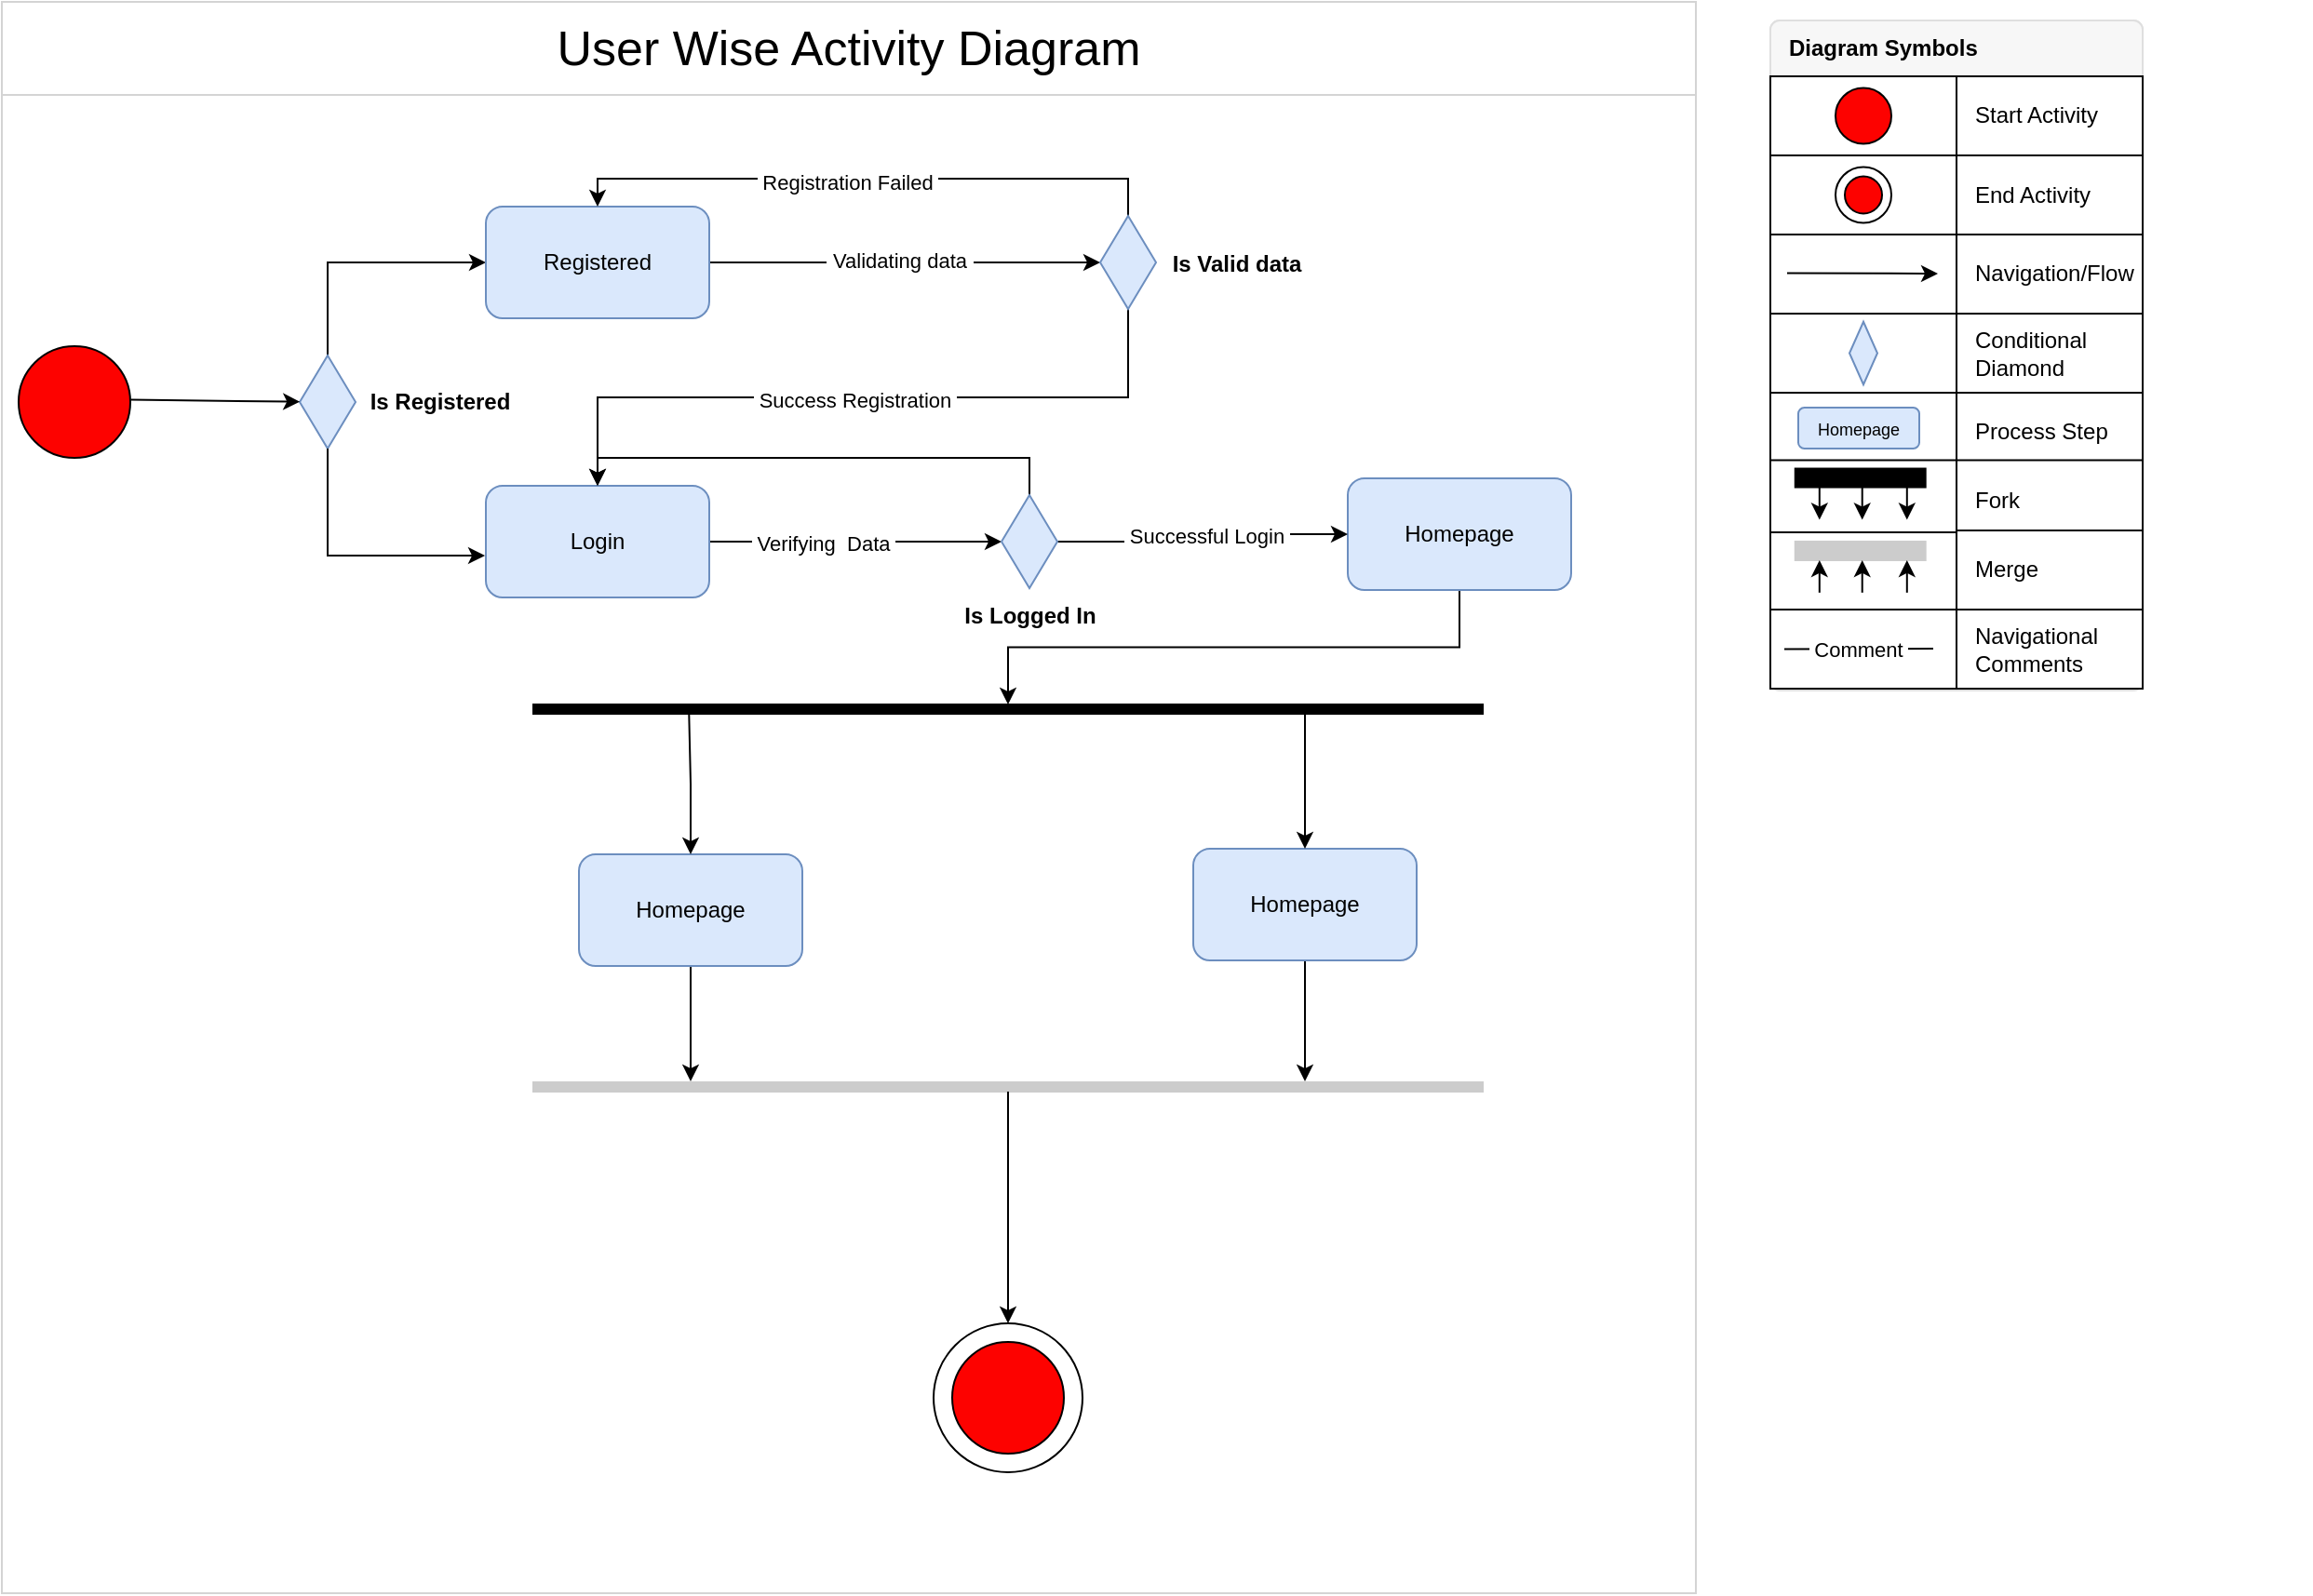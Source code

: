 <mxfile version="23.1.7" type="device">
  <diagram name="Page-1" id="c7558073-3199-34d8-9f00-42111426c3f3">
    <mxGraphModel dx="5967" dy="1823" grid="1" gridSize="10" guides="1" tooltips="1" connect="1" arrows="1" fold="1" page="1" pageScale="1" pageWidth="826" pageHeight="1169" background="none" math="0" shadow="0">
      <root>
        <mxCell id="0" />
        <mxCell id="1" parent="0" />
        <mxCell id="tN1LSsSEP52HRlPs5uld-96" value="&lt;font style=&quot;font-size: 26px;&quot;&gt;User Wise Activity Diagram&lt;/font&gt;" style="swimlane;whiteSpace=wrap;html=1;startSize=50;fontStyle=0;fillColor=#FFFFFF;strokeColor=#d4d4d4;strokeWidth=1;" vertex="1" parent="1">
          <mxGeometry x="-2390" y="190" width="910" height="855" as="geometry" />
        </mxCell>
        <mxCell id="tN1LSsSEP52HRlPs5uld-97" value="" style="ellipse;whiteSpace=wrap;html=1;aspect=fixed;fillColor=#fd0200;" vertex="1" parent="tN1LSsSEP52HRlPs5uld-96">
          <mxGeometry x="9" y="185" width="60" height="60" as="geometry" />
        </mxCell>
        <mxCell id="tN1LSsSEP52HRlPs5uld-98" style="edgeStyle=orthogonalEdgeStyle;rounded=0;orthogonalLoop=1;jettySize=auto;html=1;exitX=0.5;exitY=0;exitDx=0;exitDy=0;entryX=0;entryY=0.5;entryDx=0;entryDy=0;" edge="1" parent="tN1LSsSEP52HRlPs5uld-96" source="tN1LSsSEP52HRlPs5uld-99" target="tN1LSsSEP52HRlPs5uld-103">
          <mxGeometry relative="1" as="geometry" />
        </mxCell>
        <mxCell id="tN1LSsSEP52HRlPs5uld-99" value="" style="rhombus;whiteSpace=wrap;html=1;fillColor=#dae8fc;strokeColor=#6c8ebf;" vertex="1" parent="tN1LSsSEP52HRlPs5uld-96">
          <mxGeometry x="160" y="190" width="30" height="50" as="geometry" />
        </mxCell>
        <mxCell id="tN1LSsSEP52HRlPs5uld-100" value="" style="endArrow=classic;html=1;rounded=0;exitX=1.003;exitY=0.48;exitDx=0;exitDy=0;exitPerimeter=0;" edge="1" parent="tN1LSsSEP52HRlPs5uld-96" target="tN1LSsSEP52HRlPs5uld-99" source="tN1LSsSEP52HRlPs5uld-97">
          <mxGeometry width="50" height="50" relative="1" as="geometry">
            <mxPoint x="70" y="214" as="sourcePoint" />
            <mxPoint x="220" y="375" as="targetPoint" />
          </mxGeometry>
        </mxCell>
        <mxCell id="tN1LSsSEP52HRlPs5uld-101" style="edgeStyle=orthogonalEdgeStyle;rounded=0;orthogonalLoop=1;jettySize=auto;html=1;exitX=1;exitY=0.5;exitDx=0;exitDy=0;entryX=0;entryY=0.5;entryDx=0;entryDy=0;" edge="1" parent="tN1LSsSEP52HRlPs5uld-96" source="tN1LSsSEP52HRlPs5uld-103" target="tN1LSsSEP52HRlPs5uld-111">
          <mxGeometry relative="1" as="geometry" />
        </mxCell>
        <mxCell id="tN1LSsSEP52HRlPs5uld-102" value="&amp;nbsp;Validating data&amp;nbsp;" style="edgeLabel;html=1;align=center;verticalAlign=middle;resizable=0;points=[];" vertex="1" connectable="0" parent="tN1LSsSEP52HRlPs5uld-101">
          <mxGeometry x="-0.028" y="1" relative="1" as="geometry">
            <mxPoint as="offset" />
          </mxGeometry>
        </mxCell>
        <mxCell id="tN1LSsSEP52HRlPs5uld-103" value="Registered" style="rounded=1;whiteSpace=wrap;html=1;fillColor=#dae8fc;strokeColor=#6c8ebf;" vertex="1" parent="tN1LSsSEP52HRlPs5uld-96">
          <mxGeometry x="260" y="110" width="120" height="60" as="geometry" />
        </mxCell>
        <mxCell id="tN1LSsSEP52HRlPs5uld-104" style="edgeStyle=orthogonalEdgeStyle;rounded=0;orthogonalLoop=1;jettySize=auto;html=1;entryX=0;entryY=0.5;entryDx=0;entryDy=0;" edge="1" parent="tN1LSsSEP52HRlPs5uld-96" source="tN1LSsSEP52HRlPs5uld-106" target="tN1LSsSEP52HRlPs5uld-121">
          <mxGeometry relative="1" as="geometry" />
        </mxCell>
        <mxCell id="tN1LSsSEP52HRlPs5uld-105" value="&amp;nbsp;Verifying&amp;nbsp; Data&amp;nbsp;" style="edgeLabel;html=1;align=center;verticalAlign=middle;resizable=0;points=[];" vertex="1" connectable="0" parent="tN1LSsSEP52HRlPs5uld-104">
          <mxGeometry x="-0.231" y="-1" relative="1" as="geometry">
            <mxPoint as="offset" />
          </mxGeometry>
        </mxCell>
        <mxCell id="tN1LSsSEP52HRlPs5uld-106" value="Login" style="rounded=1;whiteSpace=wrap;html=1;fillColor=#dae8fc;strokeColor=#6c8ebf;" vertex="1" parent="tN1LSsSEP52HRlPs5uld-96">
          <mxGeometry x="260" y="260" width="120" height="60" as="geometry" />
        </mxCell>
        <mxCell id="tN1LSsSEP52HRlPs5uld-107" style="edgeStyle=orthogonalEdgeStyle;rounded=0;orthogonalLoop=1;jettySize=auto;html=1;exitX=0.5;exitY=0;exitDx=0;exitDy=0;entryX=0.5;entryY=0;entryDx=0;entryDy=0;" edge="1" parent="tN1LSsSEP52HRlPs5uld-96" source="tN1LSsSEP52HRlPs5uld-111" target="tN1LSsSEP52HRlPs5uld-103">
          <mxGeometry relative="1" as="geometry" />
        </mxCell>
        <mxCell id="tN1LSsSEP52HRlPs5uld-108" value="&amp;nbsp;Registration Failed&amp;nbsp;" style="edgeLabel;html=1;align=center;verticalAlign=middle;resizable=0;points=[];" vertex="1" connectable="0" parent="tN1LSsSEP52HRlPs5uld-107">
          <mxGeometry x="0.068" y="2" relative="1" as="geometry">
            <mxPoint as="offset" />
          </mxGeometry>
        </mxCell>
        <mxCell id="tN1LSsSEP52HRlPs5uld-109" style="edgeStyle=orthogonalEdgeStyle;rounded=0;orthogonalLoop=1;jettySize=auto;html=1;exitX=0.5;exitY=1;exitDx=0;exitDy=0;entryX=0.5;entryY=0;entryDx=0;entryDy=0;" edge="1" parent="tN1LSsSEP52HRlPs5uld-96" source="tN1LSsSEP52HRlPs5uld-111" target="tN1LSsSEP52HRlPs5uld-106">
          <mxGeometry relative="1" as="geometry" />
        </mxCell>
        <mxCell id="tN1LSsSEP52HRlPs5uld-110" value="&amp;nbsp;Success Registration&amp;nbsp;" style="edgeLabel;html=1;align=center;verticalAlign=middle;resizable=0;points=[];" vertex="1" connectable="0" parent="tN1LSsSEP52HRlPs5uld-109">
          <mxGeometry x="0.026" y="1" relative="1" as="geometry">
            <mxPoint as="offset" />
          </mxGeometry>
        </mxCell>
        <mxCell id="tN1LSsSEP52HRlPs5uld-111" value="" style="rhombus;whiteSpace=wrap;html=1;fillColor=#dae8fc;strokeColor=#6c8ebf;" vertex="1" parent="tN1LSsSEP52HRlPs5uld-96">
          <mxGeometry x="590" y="115" width="30" height="50" as="geometry" />
        </mxCell>
        <mxCell id="tN1LSsSEP52HRlPs5uld-112" value="&lt;b&gt;Is Registered&lt;/b&gt;" style="text;html=1;align=center;verticalAlign=middle;resizable=0;points=[];autosize=1;strokeColor=none;fillColor=none;" vertex="1" parent="tN1LSsSEP52HRlPs5uld-96">
          <mxGeometry x="185" y="200" width="100" height="30" as="geometry" />
        </mxCell>
        <mxCell id="tN1LSsSEP52HRlPs5uld-113" style="edgeStyle=orthogonalEdgeStyle;rounded=0;orthogonalLoop=1;jettySize=auto;html=1;entryX=-0.004;entryY=0.625;entryDx=0;entryDy=0;entryPerimeter=0;exitX=0.5;exitY=1;exitDx=0;exitDy=0;" edge="1" parent="tN1LSsSEP52HRlPs5uld-96" source="tN1LSsSEP52HRlPs5uld-99" target="tN1LSsSEP52HRlPs5uld-106">
          <mxGeometry relative="1" as="geometry" />
        </mxCell>
        <mxCell id="tN1LSsSEP52HRlPs5uld-114" value="&lt;b&gt;Is Valid data&lt;/b&gt;" style="text;html=1;align=center;verticalAlign=middle;resizable=0;points=[];autosize=1;strokeColor=none;fillColor=none;" vertex="1" parent="tN1LSsSEP52HRlPs5uld-96">
          <mxGeometry x="618" y="126" width="90" height="30" as="geometry" />
        </mxCell>
        <mxCell id="tN1LSsSEP52HRlPs5uld-115" value="" style="edgeStyle=orthogonalEdgeStyle;rounded=0;orthogonalLoop=1;jettySize=auto;html=1;" edge="1" parent="tN1LSsSEP52HRlPs5uld-96" source="tN1LSsSEP52HRlPs5uld-116" target="tN1LSsSEP52HRlPs5uld-122">
          <mxGeometry relative="1" as="geometry" />
        </mxCell>
        <mxCell id="tN1LSsSEP52HRlPs5uld-116" value="Homepage" style="rounded=1;whiteSpace=wrap;html=1;fillColor=#dae8fc;strokeColor=#6c8ebf;" vertex="1" parent="tN1LSsSEP52HRlPs5uld-96">
          <mxGeometry x="723" y="256" width="120" height="60" as="geometry" />
        </mxCell>
        <mxCell id="tN1LSsSEP52HRlPs5uld-117" style="edgeStyle=orthogonalEdgeStyle;rounded=0;orthogonalLoop=1;jettySize=auto;html=1;exitX=1;exitY=0.5;exitDx=0;exitDy=0;entryX=0;entryY=0.5;entryDx=0;entryDy=0;" edge="1" parent="tN1LSsSEP52HRlPs5uld-96" source="tN1LSsSEP52HRlPs5uld-121" target="tN1LSsSEP52HRlPs5uld-116">
          <mxGeometry relative="1" as="geometry" />
        </mxCell>
        <mxCell id="tN1LSsSEP52HRlPs5uld-118" value="&lt;p style=&quot;border: 0px solid rgb(227, 227, 227); box-sizing: border-box; --tw-border-spacing-x: 0; --tw-border-spacing-y: 0; --tw-translate-x: 0; --tw-translate-y: 0; --tw-rotate: 0; --tw-skew-x: 0; --tw-skew-y: 0; --tw-scale-x: 1; --tw-scale-y: 1; --tw-pan-x: ; --tw-pan-y: ; --tw-pinch-zoom: ; --tw-scroll-snap-strictness: proximity; --tw-gradient-from-position: ; --tw-gradient-via-position: ; --tw-gradient-to-position: ; --tw-ordinal: ; --tw-slashed-zero: ; --tw-numeric-figure: ; --tw-numeric-spacing: ; --tw-numeric-fraction: ; --tw-ring-inset: ; --tw-ring-offset-width: 0px; --tw-ring-offset-color: #fff; --tw-ring-color: rgba(69,89,164,.5); --tw-ring-offset-shadow: 0 0 transparent; --tw-ring-shadow: 0 0 transparent; --tw-shadow: 0 0 transparent; --tw-shadow-colored: 0 0 transparent; --tw-blur: ; --tw-brightness: ; --tw-contrast: ; --tw-grayscale: ; --tw-hue-rotate: ; --tw-invert: ; --tw-saturate: ; --tw-sepia: ; --tw-drop-shadow: ; --tw-backdrop-blur: ; --tw-backdrop-brightness: ; --tw-backdrop-contrast: ; --tw-backdrop-grayscale: ; --tw-backdrop-hue-rotate: ; --tw-backdrop-invert: ; --tw-backdrop-opacity: ; --tw-backdrop-saturate: ; --tw-backdrop-sepia: ; margin: 1.25em 0px; color: rgb(13, 13, 13); font-family: Söhne, ui-sans-serif, system-ui, -apple-system, &amp;quot;Segoe UI&amp;quot;, Roboto, Ubuntu, Cantarell, &amp;quot;Noto Sans&amp;quot;, sans-serif, &amp;quot;Helvetica Neue&amp;quot;, Arial, &amp;quot;Apple Color Emoji&amp;quot;, &amp;quot;Segoe UI Emoji&amp;quot;, &amp;quot;Segoe UI Symbol&amp;quot;, &amp;quot;Noto Color Emoji&amp;quot;; font-size: 16px; text-align: start;&quot;&gt;&lt;br&gt;&lt;/p&gt;" style="edgeLabel;html=1;align=center;verticalAlign=middle;resizable=0;points=[];" vertex="1" connectable="0" parent="tN1LSsSEP52HRlPs5uld-117">
          <mxGeometry x="-0.289" y="1" relative="1" as="geometry">
            <mxPoint x="-31" y="11" as="offset" />
          </mxGeometry>
        </mxCell>
        <mxCell id="tN1LSsSEP52HRlPs5uld-119" value="&amp;nbsp;Successful Login&amp;nbsp;" style="edgeLabel;html=1;align=center;verticalAlign=middle;resizable=0;points=[];" vertex="1" connectable="0" parent="tN1LSsSEP52HRlPs5uld-117">
          <mxGeometry x="0.012" y="-2" relative="1" as="geometry">
            <mxPoint as="offset" />
          </mxGeometry>
        </mxCell>
        <mxCell id="tN1LSsSEP52HRlPs5uld-120" style="edgeStyle=orthogonalEdgeStyle;rounded=0;orthogonalLoop=1;jettySize=auto;html=1;exitX=0.5;exitY=0;exitDx=0;exitDy=0;entryX=0.5;entryY=0;entryDx=0;entryDy=0;" edge="1" parent="tN1LSsSEP52HRlPs5uld-96" source="tN1LSsSEP52HRlPs5uld-121" target="tN1LSsSEP52HRlPs5uld-106">
          <mxGeometry relative="1" as="geometry" />
        </mxCell>
        <mxCell id="tN1LSsSEP52HRlPs5uld-121" value="" style="rhombus;whiteSpace=wrap;html=1;fillColor=#dae8fc;strokeColor=#6c8ebf;" vertex="1" parent="tN1LSsSEP52HRlPs5uld-96">
          <mxGeometry x="537" y="265" width="30" height="50" as="geometry" />
        </mxCell>
        <mxCell id="tN1LSsSEP52HRlPs5uld-122" value="" style="html=1;points=[];perimeter=orthogonalPerimeter;fillColor=strokeColor;rotation=90;" vertex="1" parent="tN1LSsSEP52HRlPs5uld-96">
          <mxGeometry x="538" y="125" width="5" height="510" as="geometry" />
        </mxCell>
        <mxCell id="tN1LSsSEP52HRlPs5uld-123" value="" style="html=1;points=[];perimeter=orthogonalPerimeter;fillColor=#CCCCCC;rotation=90;strokeColor=#CCCCCC;strokeWidth=1;" vertex="1" parent="tN1LSsSEP52HRlPs5uld-96">
          <mxGeometry x="538" y="328" width="5" height="510" as="geometry" />
        </mxCell>
        <mxCell id="tN1LSsSEP52HRlPs5uld-124" style="edgeStyle=orthogonalEdgeStyle;rounded=0;orthogonalLoop=1;jettySize=auto;html=1;" edge="1" parent="tN1LSsSEP52HRlPs5uld-96" source="tN1LSsSEP52HRlPs5uld-125">
          <mxGeometry relative="1" as="geometry">
            <mxPoint x="370" y="580" as="targetPoint" />
          </mxGeometry>
        </mxCell>
        <mxCell id="tN1LSsSEP52HRlPs5uld-125" value="Homepage" style="rounded=1;whiteSpace=wrap;html=1;fillColor=#dae8fc;strokeColor=#6c8ebf;" vertex="1" parent="tN1LSsSEP52HRlPs5uld-96">
          <mxGeometry x="310" y="458" width="120" height="60" as="geometry" />
        </mxCell>
        <mxCell id="tN1LSsSEP52HRlPs5uld-126" style="edgeStyle=orthogonalEdgeStyle;rounded=0;orthogonalLoop=1;jettySize=auto;html=1;" edge="1" parent="tN1LSsSEP52HRlPs5uld-96" source="tN1LSsSEP52HRlPs5uld-127">
          <mxGeometry relative="1" as="geometry">
            <mxPoint x="700" y="580" as="targetPoint" />
          </mxGeometry>
        </mxCell>
        <mxCell id="tN1LSsSEP52HRlPs5uld-127" value="Homepage" style="rounded=1;whiteSpace=wrap;html=1;fillColor=#dae8fc;strokeColor=#6c8ebf;" vertex="1" parent="tN1LSsSEP52HRlPs5uld-96">
          <mxGeometry x="640" y="455" width="120" height="60" as="geometry" />
        </mxCell>
        <mxCell id="tN1LSsSEP52HRlPs5uld-128" style="edgeStyle=orthogonalEdgeStyle;rounded=0;orthogonalLoop=1;jettySize=auto;html=1;entryX=1.067;entryY=0.836;entryDx=0;entryDy=0;entryPerimeter=0;startArrow=classic;startFill=1;endArrow=none;endFill=0;" edge="1" parent="tN1LSsSEP52HRlPs5uld-96" source="tN1LSsSEP52HRlPs5uld-125" target="tN1LSsSEP52HRlPs5uld-122">
          <mxGeometry relative="1" as="geometry" />
        </mxCell>
        <mxCell id="tN1LSsSEP52HRlPs5uld-129" style="edgeStyle=orthogonalEdgeStyle;rounded=0;orthogonalLoop=1;jettySize=auto;html=1;entryX=0.956;entryY=0.19;entryDx=0;entryDy=0;entryPerimeter=0;startArrow=classic;startFill=1;endArrow=none;endFill=0;" edge="1" parent="tN1LSsSEP52HRlPs5uld-96" source="tN1LSsSEP52HRlPs5uld-127" target="tN1LSsSEP52HRlPs5uld-122">
          <mxGeometry relative="1" as="geometry">
            <Array as="points">
              <mxPoint x="700" y="382" />
            </Array>
          </mxGeometry>
        </mxCell>
        <mxCell id="tN1LSsSEP52HRlPs5uld-130" value="" style="ellipse;whiteSpace=wrap;html=1;fillColor=#FFFFFF;strokeColor=#000000;strokeWidth=1;" vertex="1" parent="tN1LSsSEP52HRlPs5uld-96">
          <mxGeometry x="500.5" y="710" width="80" height="80" as="geometry" />
        </mxCell>
        <mxCell id="tN1LSsSEP52HRlPs5uld-131" value="" style="edgeStyle=orthogonalEdgeStyle;rounded=0;orthogonalLoop=1;jettySize=auto;html=1;" edge="1" parent="tN1LSsSEP52HRlPs5uld-96" source="tN1LSsSEP52HRlPs5uld-123" target="tN1LSsSEP52HRlPs5uld-130">
          <mxGeometry relative="1" as="geometry" />
        </mxCell>
        <mxCell id="tN1LSsSEP52HRlPs5uld-132" value="" style="ellipse;whiteSpace=wrap;html=1;aspect=fixed;fillColor=#fd0200;" vertex="1" parent="tN1LSsSEP52HRlPs5uld-96">
          <mxGeometry x="510.5" y="720" width="60" height="60" as="geometry" />
        </mxCell>
        <mxCell id="tN1LSsSEP52HRlPs5uld-235" value="&lt;b style=&quot;border-color: var(--border-color);&quot;&gt;Is&amp;nbsp;Logged&amp;nbsp;In&lt;/b&gt;" style="text;html=1;align=center;verticalAlign=middle;resizable=0;points=[];autosize=1;strokeColor=none;fillColor=none;" vertex="1" parent="tN1LSsSEP52HRlPs5uld-96">
          <mxGeometry x="507" y="315" width="90" height="30" as="geometry" />
        </mxCell>
        <mxCell id="tN1LSsSEP52HRlPs5uld-144" value="" style="html=1;shadow=0;dashed=0;shape=mxgraph.bootstrap.rrect;rSize=5;strokeColor=#DFDFDF;html=1;whiteSpace=wrap;fillColor=#FFFFFF;fontColor=#000000;" vertex="1" parent="1">
          <mxGeometry x="-1440" y="200" width="200" height="360" as="geometry" />
        </mxCell>
        <mxCell id="tN1LSsSEP52HRlPs5uld-145" value="&lt;b&gt;Diagram Symbols&lt;/b&gt;" style="html=1;shadow=0;dashed=0;shape=mxgraph.bootstrap.topButton;strokeColor=inherit;fillColor=#F7F7F7;rSize=5;perimeter=none;whiteSpace=wrap;resizeWidth=1;align=left;spacing=10;" vertex="1" parent="tN1LSsSEP52HRlPs5uld-144">
          <mxGeometry width="200" height="30" relative="1" as="geometry" />
        </mxCell>
        <mxCell id="tN1LSsSEP52HRlPs5uld-172" value="" style="strokeColor=inherit;fillColor=inherit;gradientColor=inherit;fontColor=inherit;html=1;shadow=0;dashed=0;perimeter=none;whiteSpace=wrap;resizeWidth=1;align=left;spacing=10;" vertex="1" parent="1">
          <mxGeometry x="-1440" y="230.003" width="100" height="42.5" as="geometry" />
        </mxCell>
        <mxCell id="tN1LSsSEP52HRlPs5uld-173" value="Start Activity" style="strokeColor=inherit;fillColor=inherit;gradientColor=inherit;fontColor=inherit;html=1;shadow=0;dashed=0;perimeter=none;whiteSpace=wrap;resizeWidth=1;align=left;spacing=10;" vertex="1" parent="1">
          <mxGeometry x="-1340" y="230.003" width="100" height="42.5" as="geometry" />
        </mxCell>
        <mxCell id="tN1LSsSEP52HRlPs5uld-175" value="" style="strokeColor=inherit;fillColor=inherit;gradientColor=inherit;fontColor=inherit;html=1;shadow=0;dashed=0;perimeter=none;whiteSpace=wrap;resizeWidth=1;align=left;spacing=10;" vertex="1" parent="1">
          <mxGeometry x="-1440" y="272.503" width="100" height="42.5" as="geometry" />
        </mxCell>
        <mxCell id="tN1LSsSEP52HRlPs5uld-176" value="End Activity" style="strokeColor=inherit;fillColor=inherit;gradientColor=inherit;fontColor=inherit;html=1;shadow=0;dashed=0;perimeter=none;whiteSpace=wrap;resizeWidth=1;align=left;spacing=10;" vertex="1" parent="1">
          <mxGeometry x="-1340" y="272.5" width="100" height="42.5" as="geometry" />
        </mxCell>
        <mxCell id="tN1LSsSEP52HRlPs5uld-177" value="" style="ellipse;whiteSpace=wrap;html=1;aspect=fixed;fillColor=#fd0200;" vertex="1" parent="1">
          <mxGeometry x="-1400" y="283.75" width="20" height="20" as="geometry" />
        </mxCell>
        <mxCell id="tN1LSsSEP52HRlPs5uld-178" value="" style="ellipse;whiteSpace=wrap;html=1;fillColor=none;strokeColor=#000000;strokeWidth=1;" vertex="1" parent="1">
          <mxGeometry x="-1405" y="278.75" width="30" height="30" as="geometry" />
        </mxCell>
        <mxCell id="tN1LSsSEP52HRlPs5uld-179" value="" style="strokeColor=inherit;fillColor=inherit;gradientColor=inherit;fontColor=inherit;html=1;shadow=0;dashed=0;perimeter=none;whiteSpace=wrap;resizeWidth=1;align=left;spacing=10;" vertex="1" parent="1">
          <mxGeometry x="-1440" y="315.003" width="100" height="42.5" as="geometry" />
        </mxCell>
        <mxCell id="tN1LSsSEP52HRlPs5uld-180" value="Navigation/Flow" style="strokeColor=inherit;fillColor=inherit;gradientColor=inherit;fontColor=inherit;html=1;shadow=0;dashed=0;perimeter=none;whiteSpace=wrap;resizeWidth=1;align=left;spacing=10;" vertex="1" parent="1">
          <mxGeometry x="-1340" y="315.003" width="100" height="42.5" as="geometry" />
        </mxCell>
        <mxCell id="tN1LSsSEP52HRlPs5uld-181" value="" style="endArrow=classic;html=1;rounded=0;exitX=1.003;exitY=0.48;exitDx=0;exitDy=0;exitPerimeter=0;" edge="1" parent="1">
          <mxGeometry width="50" height="50" relative="1" as="geometry">
            <mxPoint x="-1431" y="335.75" as="sourcePoint" />
            <mxPoint x="-1350" y="336" as="targetPoint" />
          </mxGeometry>
        </mxCell>
        <mxCell id="tN1LSsSEP52HRlPs5uld-208" value="" style="ellipse;whiteSpace=wrap;html=1;aspect=fixed;fillColor=#fd0200;" vertex="1" parent="1">
          <mxGeometry x="-1405" y="236.253" width="30" height="30" as="geometry" />
        </mxCell>
        <mxCell id="tN1LSsSEP52HRlPs5uld-213" value="" style="shape=partialRectangle;html=1;whiteSpace=wrap;connectable=0;strokeColor=inherit;overflow=hidden;fillColor=none;top=0;left=0;bottom=0;right=0;pointerEvents=1;fontSize=16;" vertex="1" parent="1">
          <mxGeometry x="-1330" y="521" width="20" height="41" as="geometry">
            <mxRectangle width="20" height="41" as="alternateBounds" />
          </mxGeometry>
        </mxCell>
        <mxCell id="tN1LSsSEP52HRlPs5uld-214" value="" style="shape=partialRectangle;html=1;whiteSpace=wrap;connectable=0;strokeColor=inherit;overflow=hidden;fillColor=none;top=0;left=0;bottom=0;right=0;pointerEvents=1;fontSize=16;" vertex="1" parent="1">
          <mxGeometry x="-1310" y="521" width="120" height="41" as="geometry">
            <mxRectangle width="120" height="41" as="alternateBounds" />
          </mxGeometry>
        </mxCell>
        <mxCell id="tN1LSsSEP52HRlPs5uld-215" value="" style="shape=partialRectangle;html=1;whiteSpace=wrap;connectable=0;strokeColor=inherit;overflow=hidden;fillColor=none;top=0;left=0;bottom=0;right=0;pointerEvents=1;fontSize=16;" vertex="1" parent="1">
          <mxGeometry x="-1290" y="711" width="140" height="41" as="geometry">
            <mxRectangle width="140" height="41" as="alternateBounds" />
          </mxGeometry>
        </mxCell>
        <mxCell id="tN1LSsSEP52HRlPs5uld-216" value="" style="strokeColor=inherit;fillColor=inherit;gradientColor=inherit;fontColor=inherit;html=1;shadow=0;dashed=0;perimeter=none;whiteSpace=wrap;resizeWidth=1;align=left;spacing=10;" vertex="1" parent="1">
          <mxGeometry x="-1440" y="357.503" width="100" height="42.5" as="geometry" />
        </mxCell>
        <mxCell id="tN1LSsSEP52HRlPs5uld-217" value="Conditional Diamond" style="strokeColor=inherit;fillColor=inherit;gradientColor=inherit;fontColor=inherit;html=1;shadow=0;dashed=0;perimeter=none;whiteSpace=wrap;resizeWidth=1;align=left;spacing=10;" vertex="1" parent="1">
          <mxGeometry x="-1340" y="357.503" width="100" height="42.5" as="geometry" />
        </mxCell>
        <mxCell id="tN1LSsSEP52HRlPs5uld-218" value="" style="strokeColor=inherit;fillColor=inherit;gradientColor=inherit;fontColor=inherit;html=1;shadow=0;dashed=0;perimeter=none;whiteSpace=wrap;resizeWidth=1;align=left;spacing=10;" vertex="1" parent="1">
          <mxGeometry x="-1440" y="400.003" width="100" height="42.5" as="geometry" />
        </mxCell>
        <mxCell id="tN1LSsSEP52HRlPs5uld-219" value="Process Step" style="strokeColor=inherit;fillColor=inherit;gradientColor=inherit;fontColor=inherit;html=1;shadow=0;dashed=0;perimeter=none;whiteSpace=wrap;resizeWidth=1;align=left;spacing=10;" vertex="1" parent="1">
          <mxGeometry x="-1340" y="400.003" width="100" height="42.5" as="geometry" />
        </mxCell>
        <mxCell id="tN1LSsSEP52HRlPs5uld-220" value="" style="strokeColor=inherit;fillColor=inherit;gradientColor=inherit;fontColor=inherit;html=1;shadow=0;dashed=0;perimeter=none;whiteSpace=wrap;resizeWidth=1;align=left;spacing=10;" vertex="1" parent="1">
          <mxGeometry x="-1440" y="436.253" width="100" height="42.5" as="geometry" />
        </mxCell>
        <mxCell id="tN1LSsSEP52HRlPs5uld-221" value="Fork" style="strokeColor=inherit;fillColor=inherit;gradientColor=inherit;fontColor=inherit;html=1;shadow=0;dashed=0;perimeter=none;whiteSpace=wrap;resizeWidth=1;align=left;spacing=10;" vertex="1" parent="1">
          <mxGeometry x="-1340" y="436.253" width="100" height="42.5" as="geometry" />
        </mxCell>
        <mxCell id="tN1LSsSEP52HRlPs5uld-222" value="" style="strokeColor=inherit;fillColor=inherit;gradientColor=inherit;fontColor=inherit;html=1;shadow=0;dashed=0;perimeter=none;whiteSpace=wrap;resizeWidth=1;align=left;spacing=10;" vertex="1" parent="1">
          <mxGeometry x="-1440" y="475.003" width="100" height="42.5" as="geometry" />
        </mxCell>
        <mxCell id="tN1LSsSEP52HRlPs5uld-223" value="Merge" style="strokeColor=inherit;fillColor=inherit;gradientColor=inherit;fontColor=inherit;html=1;shadow=0;dashed=0;perimeter=none;whiteSpace=wrap;resizeWidth=1;align=left;spacing=10;" vertex="1" parent="1">
          <mxGeometry x="-1340" y="474.003" width="100" height="42.5" as="geometry" />
        </mxCell>
        <mxCell id="tN1LSsSEP52HRlPs5uld-224" value="" style="strokeColor=inherit;fillColor=inherit;gradientColor=inherit;fontColor=inherit;html=1;shadow=0;dashed=0;perimeter=none;whiteSpace=wrap;resizeWidth=1;align=left;spacing=10;" vertex="1" parent="1">
          <mxGeometry x="-1440" y="516.503" width="100" height="42.5" as="geometry" />
        </mxCell>
        <mxCell id="tN1LSsSEP52HRlPs5uld-225" value="Navigational Comments" style="strokeColor=inherit;fillColor=inherit;gradientColor=inherit;fontColor=inherit;html=1;shadow=0;dashed=0;perimeter=none;whiteSpace=wrap;resizeWidth=1;align=left;spacing=10;" vertex="1" parent="1">
          <mxGeometry x="-1340" y="516.503" width="100" height="42.5" as="geometry" />
        </mxCell>
        <mxCell id="tN1LSsSEP52HRlPs5uld-230" value="" style="rhombus;whiteSpace=wrap;html=1;fillColor=#dae8fc;strokeColor=#6c8ebf;" vertex="1" parent="1">
          <mxGeometry x="-1397.5" y="361.88" width="15" height="33.75" as="geometry" />
        </mxCell>
        <mxCell id="tN1LSsSEP52HRlPs5uld-231" value="&lt;font style=&quot;font-size: 9px;&quot;&gt;Homepage&lt;/font&gt;" style="rounded=1;whiteSpace=wrap;html=1;fillColor=#dae8fc;strokeColor=#6c8ebf;" vertex="1" parent="1">
          <mxGeometry x="-1425" y="408" width="65" height="22" as="geometry" />
        </mxCell>
        <mxCell id="tN1LSsSEP52HRlPs5uld-247" value="" style="html=1;points=[];perimeter=orthogonalPerimeter;fillColor=strokeColor;rotation=90;strokeColor=#cccccc;" vertex="1" parent="1">
          <mxGeometry x="-1396.64" y="450" width="10" height="69.95" as="geometry" />
        </mxCell>
        <mxCell id="tN1LSsSEP52HRlPs5uld-248" style="rounded=0;orthogonalLoop=1;jettySize=auto;html=1;startArrow=none;startFill=0;endArrow=classic;endFill=1;" edge="1" parent="1">
          <mxGeometry relative="1" as="geometry">
            <mxPoint x="-1413.6" y="507.416" as="sourcePoint" />
            <mxPoint x="-1413.6" y="489.99" as="targetPoint" />
          </mxGeometry>
        </mxCell>
        <mxCell id="tN1LSsSEP52HRlPs5uld-249" style="rounded=0;orthogonalLoop=1;jettySize=auto;html=1;startArrow=none;startFill=0;endArrow=classic;endFill=1;" edge="1" parent="1">
          <mxGeometry relative="1" as="geometry">
            <mxPoint x="-1390.64" y="507.416" as="sourcePoint" />
            <mxPoint x="-1390.64" y="489.99" as="targetPoint" />
          </mxGeometry>
        </mxCell>
        <mxCell id="tN1LSsSEP52HRlPs5uld-250" style="rounded=0;orthogonalLoop=1;jettySize=auto;html=1;startArrow=none;startFill=0;endArrow=classic;endFill=1;" edge="1" parent="1">
          <mxGeometry relative="1" as="geometry">
            <mxPoint x="-1366.6" y="507.416" as="sourcePoint" />
            <mxPoint x="-1366.6" y="489.99" as="targetPoint" />
          </mxGeometry>
        </mxCell>
        <mxCell id="tN1LSsSEP52HRlPs5uld-251" value="" style="html=1;points=[];perimeter=orthogonalPerimeter;fillColor=strokeColor;rotation=90;" vertex="1" parent="1">
          <mxGeometry x="-1396.64" y="410.8" width="10" height="69.95" as="geometry" />
        </mxCell>
        <mxCell id="tN1LSsSEP52HRlPs5uld-252" style="rounded=0;orthogonalLoop=1;jettySize=auto;html=1;startArrow=classic;startFill=1;endArrow=none;endFill=0;" edge="1" parent="1">
          <mxGeometry relative="1" as="geometry">
            <mxPoint x="-1413.6" y="468.216" as="sourcePoint" />
            <mxPoint x="-1413.6" y="450.79" as="targetPoint" />
          </mxGeometry>
        </mxCell>
        <mxCell id="tN1LSsSEP52HRlPs5uld-253" style="rounded=0;orthogonalLoop=1;jettySize=auto;html=1;startArrow=classic;startFill=1;endArrow=none;endFill=0;" edge="1" parent="1">
          <mxGeometry relative="1" as="geometry">
            <mxPoint x="-1390.64" y="468.216" as="sourcePoint" />
            <mxPoint x="-1390.64" y="450.79" as="targetPoint" />
          </mxGeometry>
        </mxCell>
        <mxCell id="tN1LSsSEP52HRlPs5uld-254" style="rounded=0;orthogonalLoop=1;jettySize=auto;html=1;startArrow=classic;startFill=1;endArrow=none;endFill=0;" edge="1" parent="1">
          <mxGeometry relative="1" as="geometry">
            <mxPoint x="-1366.6" y="468.216" as="sourcePoint" />
            <mxPoint x="-1366.6" y="450.79" as="targetPoint" />
          </mxGeometry>
        </mxCell>
        <mxCell id="tN1LSsSEP52HRlPs5uld-255" value="" style="endArrow=none;html=1;rounded=0;" edge="1" parent="1">
          <mxGeometry width="50" height="50" relative="1" as="geometry">
            <mxPoint x="-1432.5" y="537.77" as="sourcePoint" />
            <mxPoint x="-1352.5" y="537.52" as="targetPoint" />
          </mxGeometry>
        </mxCell>
        <mxCell id="tN1LSsSEP52HRlPs5uld-256" value="&amp;nbsp;Comment&amp;nbsp;" style="edgeLabel;html=1;align=center;verticalAlign=middle;resizable=0;points=[];" vertex="1" connectable="0" parent="tN1LSsSEP52HRlPs5uld-255">
          <mxGeometry x="0.116" relative="1" as="geometry">
            <mxPoint x="-5" as="offset" />
          </mxGeometry>
        </mxCell>
      </root>
    </mxGraphModel>
  </diagram>
</mxfile>
